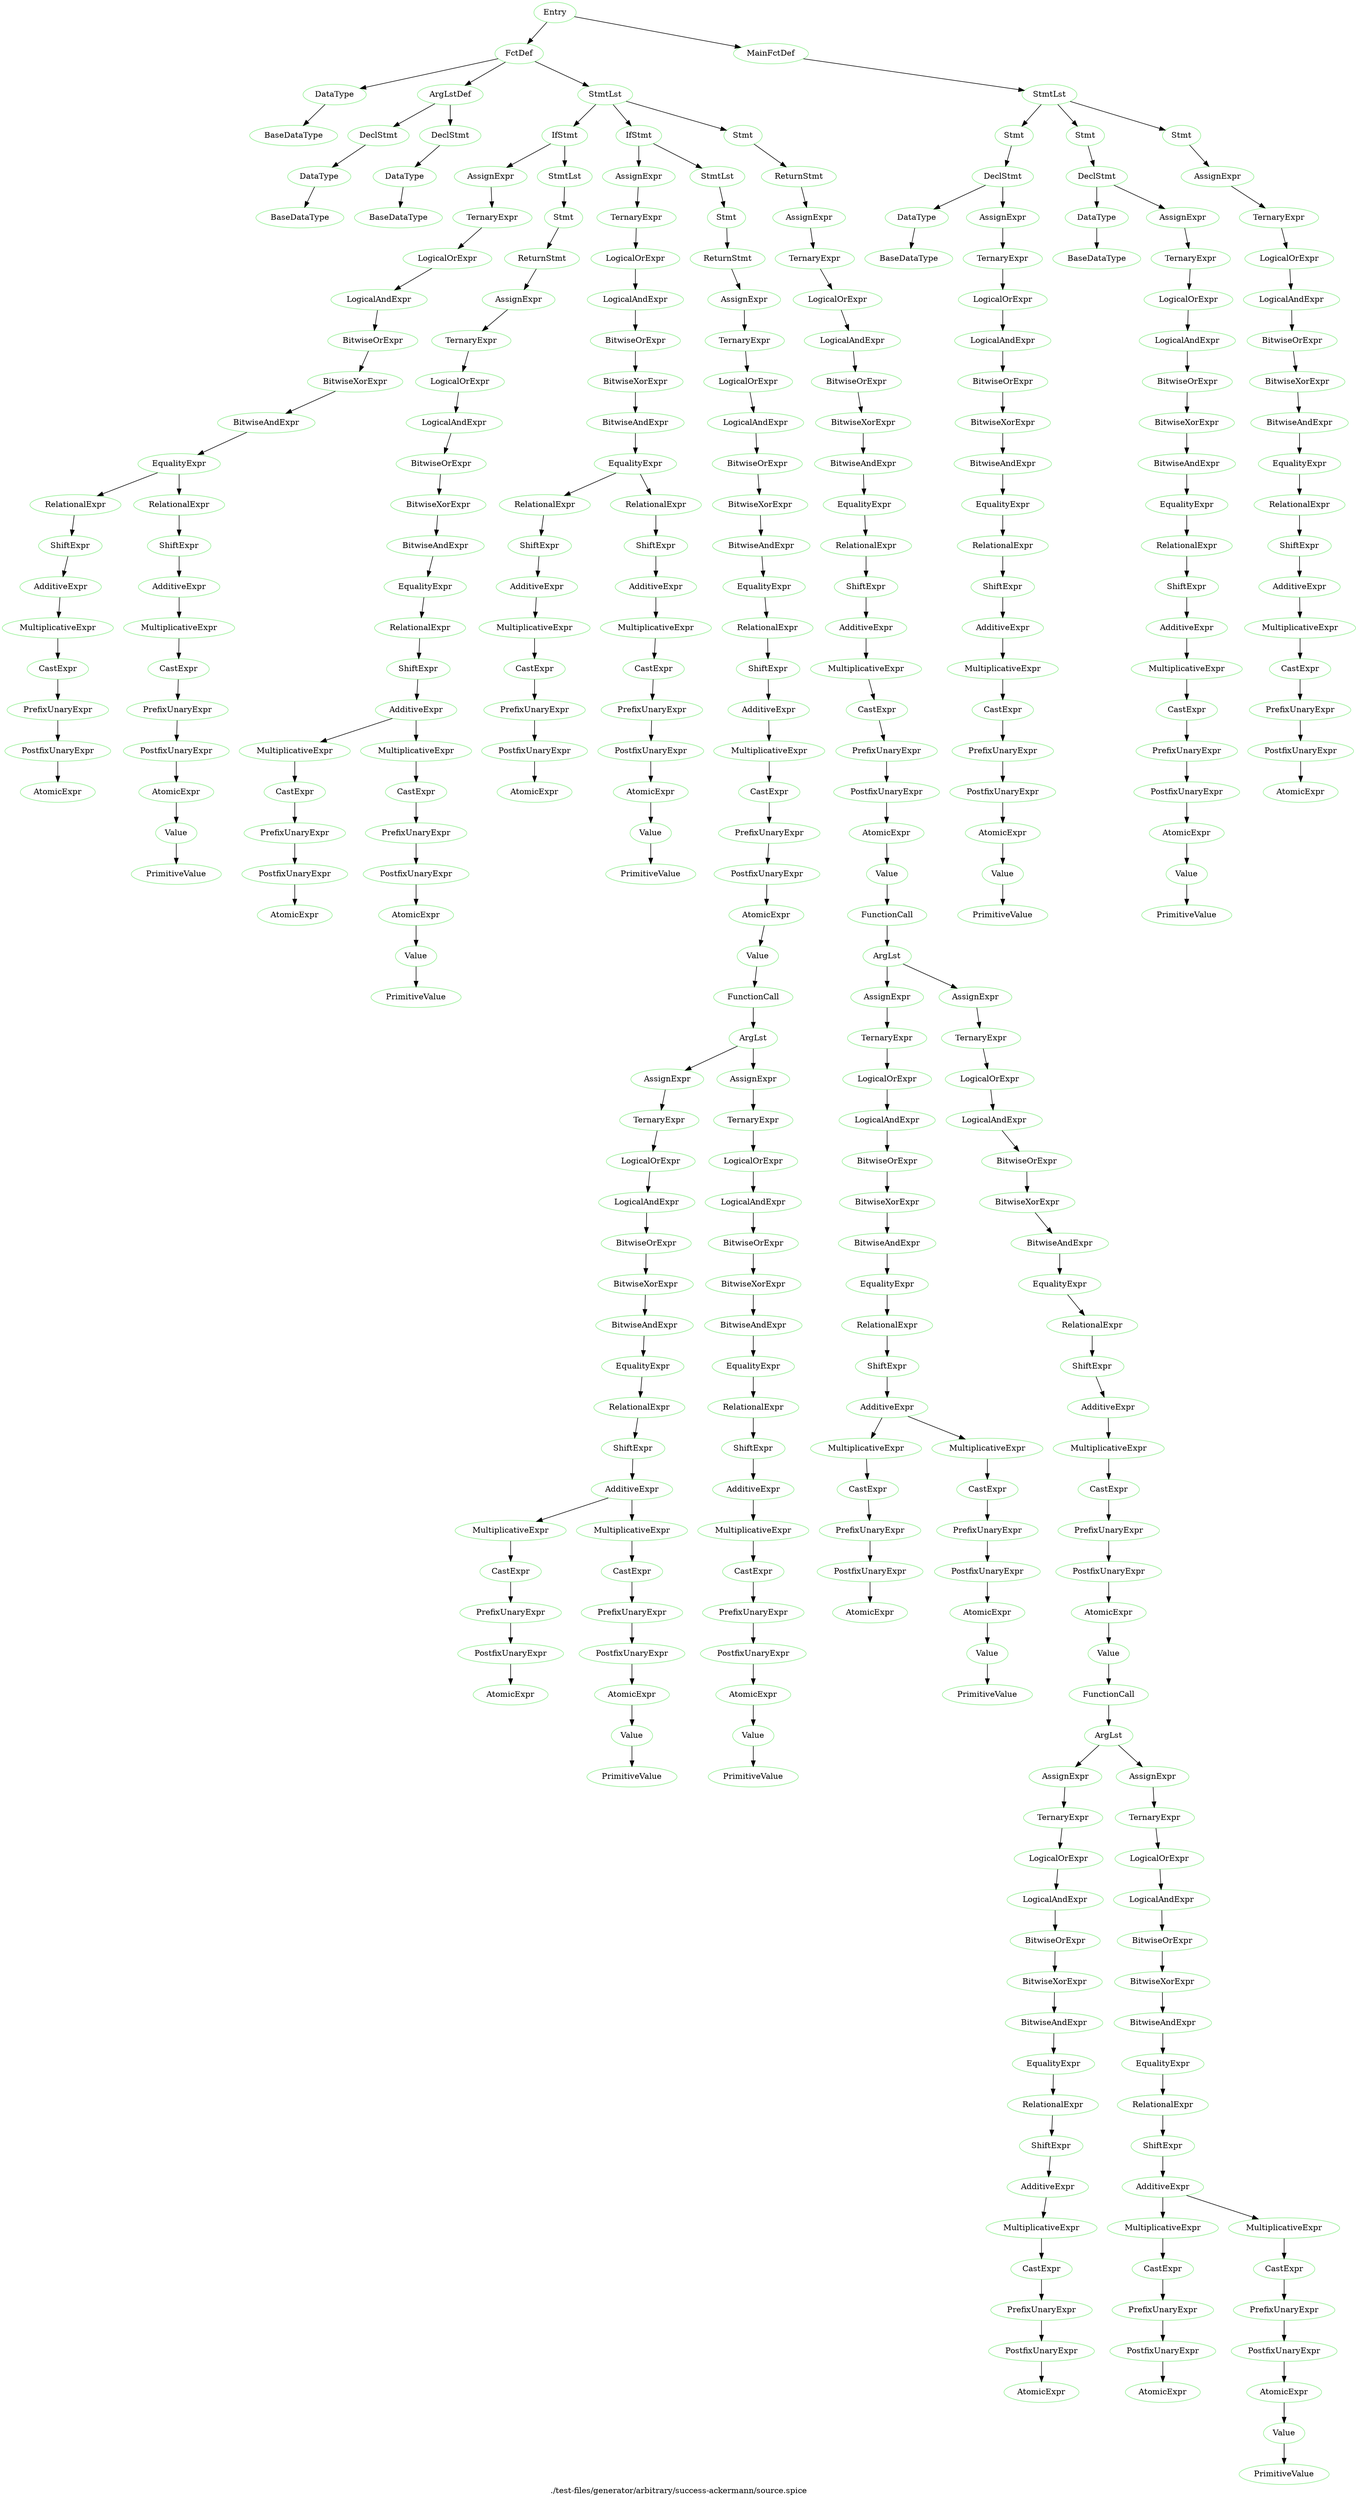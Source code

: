 digraph {
 rankdir="TB";
 label="./test-files/generator/arbitrary/success-ackermann/source.spice";
 L1C1_Entry [color="lightgreen",label="Entry"];
 L1C1_FctDef [color="lightgreen",label="FctDef"];
 L1C1_Entry -> L1C1_FctDef;
 L1C3_DataType [color="lightgreen",label="DataType"];
 L1C1_FctDef -> L1C3_DataType;
 L1C3_BaseDataType [color="lightgreen",label="BaseDataType"];
 L1C3_DataType -> L1C3_BaseDataType;
 L1C12_ArgLstDef [color="lightgreen",label="ArgLstDef"];
 L1C1_FctDef -> L1C12_ArgLstDef;
 L1C12_DeclStmt [color="lightgreen",label="DeclStmt"];
 L1C12_ArgLstDef -> L1C12_DeclStmt;
 L1C12_DataType [color="lightgreen",label="DataType"];
 L1C12_DeclStmt -> L1C12_DataType;
 L1C12_BaseDataType [color="lightgreen",label="BaseDataType"];
 L1C12_DataType -> L1C12_BaseDataType;
 L1C19_DeclStmt [color="lightgreen",label="DeclStmt"];
 L1C12_ArgLstDef -> L1C19_DeclStmt;
 L1C19_DataType [color="lightgreen",label="DataType"];
 L1C19_DeclStmt -> L1C19_DataType;
 L1C19_BaseDataType [color="lightgreen",label="BaseDataType"];
 L1C19_DataType -> L1C19_BaseDataType;
 L2C5_StmtLst [color="lightgreen",label="StmtLst"];
 L1C1_FctDef -> L2C5_StmtLst;
 L2C5_IfStmt [color="lightgreen",label="IfStmt"];
 L2C5_StmtLst -> L2C5_IfStmt;
 L2C8_AssignExpr [color="lightgreen",label="AssignExpr"];
 L2C5_IfStmt -> L2C8_AssignExpr;
 L2C8_TernaryExpr [color="lightgreen",label="TernaryExpr"];
 L2C8_AssignExpr -> L2C8_TernaryExpr;
 L2C8_LogicalOrExpr [color="lightgreen",label="LogicalOrExpr"];
 L2C8_TernaryExpr -> L2C8_LogicalOrExpr;
 L2C8_LogicalAndExpr [color="lightgreen",label="LogicalAndExpr"];
 L2C8_LogicalOrExpr -> L2C8_LogicalAndExpr;
 L2C8_BitwiseOrExpr [color="lightgreen",label="BitwiseOrExpr"];
 L2C8_LogicalAndExpr -> L2C8_BitwiseOrExpr;
 L2C8_BitwiseXorExpr [color="lightgreen",label="BitwiseXorExpr"];
 L2C8_BitwiseOrExpr -> L2C8_BitwiseXorExpr;
 L2C8_BitwiseAndExpr [color="lightgreen",label="BitwiseAndExpr"];
 L2C8_BitwiseXorExpr -> L2C8_BitwiseAndExpr;
 L2C8_EqualityExpr [color="lightgreen",label="EqualityExpr"];
 L2C8_BitwiseAndExpr -> L2C8_EqualityExpr;
 L2C8_RelationalExpr [color="lightgreen",label="RelationalExpr"];
 L2C8_EqualityExpr -> L2C8_RelationalExpr;
 L2C8_ShiftExpr [color="lightgreen",label="ShiftExpr"];
 L2C8_RelationalExpr -> L2C8_ShiftExpr;
 L2C8_AdditiveExpr [color="lightgreen",label="AdditiveExpr"];
 L2C8_ShiftExpr -> L2C8_AdditiveExpr;
 L2C8_MultiplicativeExpr [color="lightgreen",label="MultiplicativeExpr"];
 L2C8_AdditiveExpr -> L2C8_MultiplicativeExpr;
 L2C8_CastExpr [color="lightgreen",label="CastExpr"];
 L2C8_MultiplicativeExpr -> L2C8_CastExpr;
 L2C8_PrefixUnaryExpr [color="lightgreen",label="PrefixUnaryExpr"];
 L2C8_CastExpr -> L2C8_PrefixUnaryExpr;
 L2C8_PostfixUnaryExpr [color="lightgreen",label="PostfixUnaryExpr"];
 L2C8_PrefixUnaryExpr -> L2C8_PostfixUnaryExpr;
 L2C8_AtomicExpr [color="lightgreen",label="AtomicExpr"];
 L2C8_PostfixUnaryExpr -> L2C8_AtomicExpr;
 L2C13_RelationalExpr [color="lightgreen",label="RelationalExpr"];
 L2C8_EqualityExpr -> L2C13_RelationalExpr;
 L2C13_ShiftExpr [color="lightgreen",label="ShiftExpr"];
 L2C13_RelationalExpr -> L2C13_ShiftExpr;
 L2C13_AdditiveExpr [color="lightgreen",label="AdditiveExpr"];
 L2C13_ShiftExpr -> L2C13_AdditiveExpr;
 L2C13_MultiplicativeExpr [color="lightgreen",label="MultiplicativeExpr"];
 L2C13_AdditiveExpr -> L2C13_MultiplicativeExpr;
 L2C13_CastExpr [color="lightgreen",label="CastExpr"];
 L2C13_MultiplicativeExpr -> L2C13_CastExpr;
 L2C13_PrefixUnaryExpr [color="lightgreen",label="PrefixUnaryExpr"];
 L2C13_CastExpr -> L2C13_PrefixUnaryExpr;
 L2C13_PostfixUnaryExpr [color="lightgreen",label="PostfixUnaryExpr"];
 L2C13_PrefixUnaryExpr -> L2C13_PostfixUnaryExpr;
 L2C13_AtomicExpr [color="lightgreen",label="AtomicExpr"];
 L2C13_PostfixUnaryExpr -> L2C13_AtomicExpr;
 L2C13_Value [color="lightgreen",label="Value"];
 L2C13_AtomicExpr -> L2C13_Value;
 L2C13_PrimitiveValue [color="lightgreen",label="PrimitiveValue"];
 L2C13_Value -> L2C13_PrimitiveValue;
 L2C17_StmtLst [color="lightgreen",label="StmtLst"];
 L2C5_IfStmt -> L2C17_StmtLst;
 L2C17_Stmt [color="lightgreen",label="Stmt"];
 L2C17_StmtLst -> L2C17_Stmt;
 L2C17_ReturnStmt [color="lightgreen",label="ReturnStmt"];
 L2C17_Stmt -> L2C17_ReturnStmt;
 L2C24_AssignExpr [color="lightgreen",label="AssignExpr"];
 L2C17_ReturnStmt -> L2C24_AssignExpr;
 L2C24_TernaryExpr [color="lightgreen",label="TernaryExpr"];
 L2C24_AssignExpr -> L2C24_TernaryExpr;
 L2C24_LogicalOrExpr [color="lightgreen",label="LogicalOrExpr"];
 L2C24_TernaryExpr -> L2C24_LogicalOrExpr;
 L2C24_LogicalAndExpr [color="lightgreen",label="LogicalAndExpr"];
 L2C24_LogicalOrExpr -> L2C24_LogicalAndExpr;
 L2C24_BitwiseOrExpr [color="lightgreen",label="BitwiseOrExpr"];
 L2C24_LogicalAndExpr -> L2C24_BitwiseOrExpr;
 L2C24_BitwiseXorExpr [color="lightgreen",label="BitwiseXorExpr"];
 L2C24_BitwiseOrExpr -> L2C24_BitwiseXorExpr;
 L2C24_BitwiseAndExpr [color="lightgreen",label="BitwiseAndExpr"];
 L2C24_BitwiseXorExpr -> L2C24_BitwiseAndExpr;
 L2C24_EqualityExpr [color="lightgreen",label="EqualityExpr"];
 L2C24_BitwiseAndExpr -> L2C24_EqualityExpr;
 L2C24_RelationalExpr [color="lightgreen",label="RelationalExpr"];
 L2C24_EqualityExpr -> L2C24_RelationalExpr;
 L2C24_ShiftExpr [color="lightgreen",label="ShiftExpr"];
 L2C24_RelationalExpr -> L2C24_ShiftExpr;
 L2C24_AdditiveExpr [color="lightgreen",label="AdditiveExpr"];
 L2C24_ShiftExpr -> L2C24_AdditiveExpr;
 L2C24_MultiplicativeExpr [color="lightgreen",label="MultiplicativeExpr"];
 L2C24_AdditiveExpr -> L2C24_MultiplicativeExpr;
 L2C24_CastExpr [color="lightgreen",label="CastExpr"];
 L2C24_MultiplicativeExpr -> L2C24_CastExpr;
 L2C24_PrefixUnaryExpr [color="lightgreen",label="PrefixUnaryExpr"];
 L2C24_CastExpr -> L2C24_PrefixUnaryExpr;
 L2C24_PostfixUnaryExpr [color="lightgreen",label="PostfixUnaryExpr"];
 L2C24_PrefixUnaryExpr -> L2C24_PostfixUnaryExpr;
 L2C24_AtomicExpr [color="lightgreen",label="AtomicExpr"];
 L2C24_PostfixUnaryExpr -> L2C24_AtomicExpr;
 L2C28_MultiplicativeExpr [color="lightgreen",label="MultiplicativeExpr"];
 L2C24_AdditiveExpr -> L2C28_MultiplicativeExpr;
 L2C28_CastExpr [color="lightgreen",label="CastExpr"];
 L2C28_MultiplicativeExpr -> L2C28_CastExpr;
 L2C28_PrefixUnaryExpr [color="lightgreen",label="PrefixUnaryExpr"];
 L2C28_CastExpr -> L2C28_PrefixUnaryExpr;
 L2C28_PostfixUnaryExpr [color="lightgreen",label="PostfixUnaryExpr"];
 L2C28_PrefixUnaryExpr -> L2C28_PostfixUnaryExpr;
 L2C28_AtomicExpr [color="lightgreen",label="AtomicExpr"];
 L2C28_PostfixUnaryExpr -> L2C28_AtomicExpr;
 L2C28_Value [color="lightgreen",label="Value"];
 L2C28_AtomicExpr -> L2C28_Value;
 L2C28_PrimitiveValue [color="lightgreen",label="PrimitiveValue"];
 L2C28_Value -> L2C28_PrimitiveValue;
 L3C5_IfStmt [color="lightgreen",label="IfStmt"];
 L2C5_StmtLst -> L3C5_IfStmt;
 L3C8_AssignExpr [color="lightgreen",label="AssignExpr"];
 L3C5_IfStmt -> L3C8_AssignExpr;
 L3C8_TernaryExpr [color="lightgreen",label="TernaryExpr"];
 L3C8_AssignExpr -> L3C8_TernaryExpr;
 L3C8_LogicalOrExpr [color="lightgreen",label="LogicalOrExpr"];
 L3C8_TernaryExpr -> L3C8_LogicalOrExpr;
 L3C8_LogicalAndExpr [color="lightgreen",label="LogicalAndExpr"];
 L3C8_LogicalOrExpr -> L3C8_LogicalAndExpr;
 L3C8_BitwiseOrExpr [color="lightgreen",label="BitwiseOrExpr"];
 L3C8_LogicalAndExpr -> L3C8_BitwiseOrExpr;
 L3C8_BitwiseXorExpr [color="lightgreen",label="BitwiseXorExpr"];
 L3C8_BitwiseOrExpr -> L3C8_BitwiseXorExpr;
 L3C8_BitwiseAndExpr [color="lightgreen",label="BitwiseAndExpr"];
 L3C8_BitwiseXorExpr -> L3C8_BitwiseAndExpr;
 L3C8_EqualityExpr [color="lightgreen",label="EqualityExpr"];
 L3C8_BitwiseAndExpr -> L3C8_EqualityExpr;
 L3C8_RelationalExpr [color="lightgreen",label="RelationalExpr"];
 L3C8_EqualityExpr -> L3C8_RelationalExpr;
 L3C8_ShiftExpr [color="lightgreen",label="ShiftExpr"];
 L3C8_RelationalExpr -> L3C8_ShiftExpr;
 L3C8_AdditiveExpr [color="lightgreen",label="AdditiveExpr"];
 L3C8_ShiftExpr -> L3C8_AdditiveExpr;
 L3C8_MultiplicativeExpr [color="lightgreen",label="MultiplicativeExpr"];
 L3C8_AdditiveExpr -> L3C8_MultiplicativeExpr;
 L3C8_CastExpr [color="lightgreen",label="CastExpr"];
 L3C8_MultiplicativeExpr -> L3C8_CastExpr;
 L3C8_PrefixUnaryExpr [color="lightgreen",label="PrefixUnaryExpr"];
 L3C8_CastExpr -> L3C8_PrefixUnaryExpr;
 L3C8_PostfixUnaryExpr [color="lightgreen",label="PostfixUnaryExpr"];
 L3C8_PrefixUnaryExpr -> L3C8_PostfixUnaryExpr;
 L3C8_AtomicExpr [color="lightgreen",label="AtomicExpr"];
 L3C8_PostfixUnaryExpr -> L3C8_AtomicExpr;
 L3C13_RelationalExpr [color="lightgreen",label="RelationalExpr"];
 L3C8_EqualityExpr -> L3C13_RelationalExpr;
 L3C13_ShiftExpr [color="lightgreen",label="ShiftExpr"];
 L3C13_RelationalExpr -> L3C13_ShiftExpr;
 L3C13_AdditiveExpr [color="lightgreen",label="AdditiveExpr"];
 L3C13_ShiftExpr -> L3C13_AdditiveExpr;
 L3C13_MultiplicativeExpr [color="lightgreen",label="MultiplicativeExpr"];
 L3C13_AdditiveExpr -> L3C13_MultiplicativeExpr;
 L3C13_CastExpr [color="lightgreen",label="CastExpr"];
 L3C13_MultiplicativeExpr -> L3C13_CastExpr;
 L3C13_PrefixUnaryExpr [color="lightgreen",label="PrefixUnaryExpr"];
 L3C13_CastExpr -> L3C13_PrefixUnaryExpr;
 L3C13_PostfixUnaryExpr [color="lightgreen",label="PostfixUnaryExpr"];
 L3C13_PrefixUnaryExpr -> L3C13_PostfixUnaryExpr;
 L3C13_AtomicExpr [color="lightgreen",label="AtomicExpr"];
 L3C13_PostfixUnaryExpr -> L3C13_AtomicExpr;
 L3C13_Value [color="lightgreen",label="Value"];
 L3C13_AtomicExpr -> L3C13_Value;
 L3C13_PrimitiveValue [color="lightgreen",label="PrimitiveValue"];
 L3C13_Value -> L3C13_PrimitiveValue;
 L3C17_StmtLst [color="lightgreen",label="StmtLst"];
 L3C5_IfStmt -> L3C17_StmtLst;
 L3C17_Stmt [color="lightgreen",label="Stmt"];
 L3C17_StmtLst -> L3C17_Stmt;
 L3C17_ReturnStmt [color="lightgreen",label="ReturnStmt"];
 L3C17_Stmt -> L3C17_ReturnStmt;
 L3C24_AssignExpr [color="lightgreen",label="AssignExpr"];
 L3C17_ReturnStmt -> L3C24_AssignExpr;
 L3C24_TernaryExpr [color="lightgreen",label="TernaryExpr"];
 L3C24_AssignExpr -> L3C24_TernaryExpr;
 L3C24_LogicalOrExpr [color="lightgreen",label="LogicalOrExpr"];
 L3C24_TernaryExpr -> L3C24_LogicalOrExpr;
 L3C24_LogicalAndExpr [color="lightgreen",label="LogicalAndExpr"];
 L3C24_LogicalOrExpr -> L3C24_LogicalAndExpr;
 L3C24_BitwiseOrExpr [color="lightgreen",label="BitwiseOrExpr"];
 L3C24_LogicalAndExpr -> L3C24_BitwiseOrExpr;
 L3C24_BitwiseXorExpr [color="lightgreen",label="BitwiseXorExpr"];
 L3C24_BitwiseOrExpr -> L3C24_BitwiseXorExpr;
 L3C24_BitwiseAndExpr [color="lightgreen",label="BitwiseAndExpr"];
 L3C24_BitwiseXorExpr -> L3C24_BitwiseAndExpr;
 L3C24_EqualityExpr [color="lightgreen",label="EqualityExpr"];
 L3C24_BitwiseAndExpr -> L3C24_EqualityExpr;
 L3C24_RelationalExpr [color="lightgreen",label="RelationalExpr"];
 L3C24_EqualityExpr -> L3C24_RelationalExpr;
 L3C24_ShiftExpr [color="lightgreen",label="ShiftExpr"];
 L3C24_RelationalExpr -> L3C24_ShiftExpr;
 L3C24_AdditiveExpr [color="lightgreen",label="AdditiveExpr"];
 L3C24_ShiftExpr -> L3C24_AdditiveExpr;
 L3C24_MultiplicativeExpr [color="lightgreen",label="MultiplicativeExpr"];
 L3C24_AdditiveExpr -> L3C24_MultiplicativeExpr;
 L3C24_CastExpr [color="lightgreen",label="CastExpr"];
 L3C24_MultiplicativeExpr -> L3C24_CastExpr;
 L3C24_PrefixUnaryExpr [color="lightgreen",label="PrefixUnaryExpr"];
 L3C24_CastExpr -> L3C24_PrefixUnaryExpr;
 L3C24_PostfixUnaryExpr [color="lightgreen",label="PostfixUnaryExpr"];
 L3C24_PrefixUnaryExpr -> L3C24_PostfixUnaryExpr;
 L3C24_AtomicExpr [color="lightgreen",label="AtomicExpr"];
 L3C24_PostfixUnaryExpr -> L3C24_AtomicExpr;
 L3C24_Value [color="lightgreen",label="Value"];
 L3C24_AtomicExpr -> L3C24_Value;
 L3C24_FunctionCall [color="lightgreen",label="FunctionCall"];
 L3C24_Value -> L3C24_FunctionCall;
 L3C28_ArgLst [color="lightgreen",label="ArgLst"];
 L3C24_FunctionCall -> L3C28_ArgLst;
 L3C28_AssignExpr [color="lightgreen",label="AssignExpr"];
 L3C28_ArgLst -> L3C28_AssignExpr;
 L3C28_TernaryExpr [color="lightgreen",label="TernaryExpr"];
 L3C28_AssignExpr -> L3C28_TernaryExpr;
 L3C28_LogicalOrExpr [color="lightgreen",label="LogicalOrExpr"];
 L3C28_TernaryExpr -> L3C28_LogicalOrExpr;
 L3C28_LogicalAndExpr [color="lightgreen",label="LogicalAndExpr"];
 L3C28_LogicalOrExpr -> L3C28_LogicalAndExpr;
 L3C28_BitwiseOrExpr [color="lightgreen",label="BitwiseOrExpr"];
 L3C28_LogicalAndExpr -> L3C28_BitwiseOrExpr;
 L3C28_BitwiseXorExpr [color="lightgreen",label="BitwiseXorExpr"];
 L3C28_BitwiseOrExpr -> L3C28_BitwiseXorExpr;
 L3C28_BitwiseAndExpr [color="lightgreen",label="BitwiseAndExpr"];
 L3C28_BitwiseXorExpr -> L3C28_BitwiseAndExpr;
 L3C28_EqualityExpr [color="lightgreen",label="EqualityExpr"];
 L3C28_BitwiseAndExpr -> L3C28_EqualityExpr;
 L3C28_RelationalExpr [color="lightgreen",label="RelationalExpr"];
 L3C28_EqualityExpr -> L3C28_RelationalExpr;
 L3C28_ShiftExpr [color="lightgreen",label="ShiftExpr"];
 L3C28_RelationalExpr -> L3C28_ShiftExpr;
 L3C28_AdditiveExpr [color="lightgreen",label="AdditiveExpr"];
 L3C28_ShiftExpr -> L3C28_AdditiveExpr;
 L3C28_MultiplicativeExpr [color="lightgreen",label="MultiplicativeExpr"];
 L3C28_AdditiveExpr -> L3C28_MultiplicativeExpr;
 L3C28_CastExpr [color="lightgreen",label="CastExpr"];
 L3C28_MultiplicativeExpr -> L3C28_CastExpr;
 L3C28_PrefixUnaryExpr [color="lightgreen",label="PrefixUnaryExpr"];
 L3C28_CastExpr -> L3C28_PrefixUnaryExpr;
 L3C28_PostfixUnaryExpr [color="lightgreen",label="PostfixUnaryExpr"];
 L3C28_PrefixUnaryExpr -> L3C28_PostfixUnaryExpr;
 L3C28_AtomicExpr [color="lightgreen",label="AtomicExpr"];
 L3C28_PostfixUnaryExpr -> L3C28_AtomicExpr;
 L3C32_MultiplicativeExpr [color="lightgreen",label="MultiplicativeExpr"];
 L3C28_AdditiveExpr -> L3C32_MultiplicativeExpr;
 L3C32_CastExpr [color="lightgreen",label="CastExpr"];
 L3C32_MultiplicativeExpr -> L3C32_CastExpr;
 L3C32_PrefixUnaryExpr [color="lightgreen",label="PrefixUnaryExpr"];
 L3C32_CastExpr -> L3C32_PrefixUnaryExpr;
 L3C32_PostfixUnaryExpr [color="lightgreen",label="PostfixUnaryExpr"];
 L3C32_PrefixUnaryExpr -> L3C32_PostfixUnaryExpr;
 L3C32_AtomicExpr [color="lightgreen",label="AtomicExpr"];
 L3C32_PostfixUnaryExpr -> L3C32_AtomicExpr;
 L3C32_Value [color="lightgreen",label="Value"];
 L3C32_AtomicExpr -> L3C32_Value;
 L3C32_PrimitiveValue [color="lightgreen",label="PrimitiveValue"];
 L3C32_Value -> L3C32_PrimitiveValue;
 L3C35_AssignExpr [color="lightgreen",label="AssignExpr"];
 L3C28_ArgLst -> L3C35_AssignExpr;
 L3C35_TernaryExpr [color="lightgreen",label="TernaryExpr"];
 L3C35_AssignExpr -> L3C35_TernaryExpr;
 L3C35_LogicalOrExpr [color="lightgreen",label="LogicalOrExpr"];
 L3C35_TernaryExpr -> L3C35_LogicalOrExpr;
 L3C35_LogicalAndExpr [color="lightgreen",label="LogicalAndExpr"];
 L3C35_LogicalOrExpr -> L3C35_LogicalAndExpr;
 L3C35_BitwiseOrExpr [color="lightgreen",label="BitwiseOrExpr"];
 L3C35_LogicalAndExpr -> L3C35_BitwiseOrExpr;
 L3C35_BitwiseXorExpr [color="lightgreen",label="BitwiseXorExpr"];
 L3C35_BitwiseOrExpr -> L3C35_BitwiseXorExpr;
 L3C35_BitwiseAndExpr [color="lightgreen",label="BitwiseAndExpr"];
 L3C35_BitwiseXorExpr -> L3C35_BitwiseAndExpr;
 L3C35_EqualityExpr [color="lightgreen",label="EqualityExpr"];
 L3C35_BitwiseAndExpr -> L3C35_EqualityExpr;
 L3C35_RelationalExpr [color="lightgreen",label="RelationalExpr"];
 L3C35_EqualityExpr -> L3C35_RelationalExpr;
 L3C35_ShiftExpr [color="lightgreen",label="ShiftExpr"];
 L3C35_RelationalExpr -> L3C35_ShiftExpr;
 L3C35_AdditiveExpr [color="lightgreen",label="AdditiveExpr"];
 L3C35_ShiftExpr -> L3C35_AdditiveExpr;
 L3C35_MultiplicativeExpr [color="lightgreen",label="MultiplicativeExpr"];
 L3C35_AdditiveExpr -> L3C35_MultiplicativeExpr;
 L3C35_CastExpr [color="lightgreen",label="CastExpr"];
 L3C35_MultiplicativeExpr -> L3C35_CastExpr;
 L3C35_PrefixUnaryExpr [color="lightgreen",label="PrefixUnaryExpr"];
 L3C35_CastExpr -> L3C35_PrefixUnaryExpr;
 L3C35_PostfixUnaryExpr [color="lightgreen",label="PostfixUnaryExpr"];
 L3C35_PrefixUnaryExpr -> L3C35_PostfixUnaryExpr;
 L3C35_AtomicExpr [color="lightgreen",label="AtomicExpr"];
 L3C35_PostfixUnaryExpr -> L3C35_AtomicExpr;
 L3C35_Value [color="lightgreen",label="Value"];
 L3C35_AtomicExpr -> L3C35_Value;
 L3C35_PrimitiveValue [color="lightgreen",label="PrimitiveValue"];
 L3C35_Value -> L3C35_PrimitiveValue;
 L4C5_Stmt [color="lightgreen",label="Stmt"];
 L2C5_StmtLst -> L4C5_Stmt;
 L4C5_ReturnStmt [color="lightgreen",label="ReturnStmt"];
 L4C5_Stmt -> L4C5_ReturnStmt;
 L4C12_AssignExpr [color="lightgreen",label="AssignExpr"];
 L4C5_ReturnStmt -> L4C12_AssignExpr;
 L4C12_TernaryExpr [color="lightgreen",label="TernaryExpr"];
 L4C12_AssignExpr -> L4C12_TernaryExpr;
 L4C12_LogicalOrExpr [color="lightgreen",label="LogicalOrExpr"];
 L4C12_TernaryExpr -> L4C12_LogicalOrExpr;
 L4C12_LogicalAndExpr [color="lightgreen",label="LogicalAndExpr"];
 L4C12_LogicalOrExpr -> L4C12_LogicalAndExpr;
 L4C12_BitwiseOrExpr [color="lightgreen",label="BitwiseOrExpr"];
 L4C12_LogicalAndExpr -> L4C12_BitwiseOrExpr;
 L4C12_BitwiseXorExpr [color="lightgreen",label="BitwiseXorExpr"];
 L4C12_BitwiseOrExpr -> L4C12_BitwiseXorExpr;
 L4C12_BitwiseAndExpr [color="lightgreen",label="BitwiseAndExpr"];
 L4C12_BitwiseXorExpr -> L4C12_BitwiseAndExpr;
 L4C12_EqualityExpr [color="lightgreen",label="EqualityExpr"];
 L4C12_BitwiseAndExpr -> L4C12_EqualityExpr;
 L4C12_RelationalExpr [color="lightgreen",label="RelationalExpr"];
 L4C12_EqualityExpr -> L4C12_RelationalExpr;
 L4C12_ShiftExpr [color="lightgreen",label="ShiftExpr"];
 L4C12_RelationalExpr -> L4C12_ShiftExpr;
 L4C12_AdditiveExpr [color="lightgreen",label="AdditiveExpr"];
 L4C12_ShiftExpr -> L4C12_AdditiveExpr;
 L4C12_MultiplicativeExpr [color="lightgreen",label="MultiplicativeExpr"];
 L4C12_AdditiveExpr -> L4C12_MultiplicativeExpr;
 L4C12_CastExpr [color="lightgreen",label="CastExpr"];
 L4C12_MultiplicativeExpr -> L4C12_CastExpr;
 L4C12_PrefixUnaryExpr [color="lightgreen",label="PrefixUnaryExpr"];
 L4C12_CastExpr -> L4C12_PrefixUnaryExpr;
 L4C12_PostfixUnaryExpr [color="lightgreen",label="PostfixUnaryExpr"];
 L4C12_PrefixUnaryExpr -> L4C12_PostfixUnaryExpr;
 L4C12_AtomicExpr [color="lightgreen",label="AtomicExpr"];
 L4C12_PostfixUnaryExpr -> L4C12_AtomicExpr;
 L4C12_Value [color="lightgreen",label="Value"];
 L4C12_AtomicExpr -> L4C12_Value;
 L4C12_FunctionCall [color="lightgreen",label="FunctionCall"];
 L4C12_Value -> L4C12_FunctionCall;
 L4C16_ArgLst [color="lightgreen",label="ArgLst"];
 L4C12_FunctionCall -> L4C16_ArgLst;
 L4C16_AssignExpr [color="lightgreen",label="AssignExpr"];
 L4C16_ArgLst -> L4C16_AssignExpr;
 L4C16_TernaryExpr [color="lightgreen",label="TernaryExpr"];
 L4C16_AssignExpr -> L4C16_TernaryExpr;
 L4C16_LogicalOrExpr [color="lightgreen",label="LogicalOrExpr"];
 L4C16_TernaryExpr -> L4C16_LogicalOrExpr;
 L4C16_LogicalAndExpr [color="lightgreen",label="LogicalAndExpr"];
 L4C16_LogicalOrExpr -> L4C16_LogicalAndExpr;
 L4C16_BitwiseOrExpr [color="lightgreen",label="BitwiseOrExpr"];
 L4C16_LogicalAndExpr -> L4C16_BitwiseOrExpr;
 L4C16_BitwiseXorExpr [color="lightgreen",label="BitwiseXorExpr"];
 L4C16_BitwiseOrExpr -> L4C16_BitwiseXorExpr;
 L4C16_BitwiseAndExpr [color="lightgreen",label="BitwiseAndExpr"];
 L4C16_BitwiseXorExpr -> L4C16_BitwiseAndExpr;
 L4C16_EqualityExpr [color="lightgreen",label="EqualityExpr"];
 L4C16_BitwiseAndExpr -> L4C16_EqualityExpr;
 L4C16_RelationalExpr [color="lightgreen",label="RelationalExpr"];
 L4C16_EqualityExpr -> L4C16_RelationalExpr;
 L4C16_ShiftExpr [color="lightgreen",label="ShiftExpr"];
 L4C16_RelationalExpr -> L4C16_ShiftExpr;
 L4C16_AdditiveExpr [color="lightgreen",label="AdditiveExpr"];
 L4C16_ShiftExpr -> L4C16_AdditiveExpr;
 L4C16_MultiplicativeExpr [color="lightgreen",label="MultiplicativeExpr"];
 L4C16_AdditiveExpr -> L4C16_MultiplicativeExpr;
 L4C16_CastExpr [color="lightgreen",label="CastExpr"];
 L4C16_MultiplicativeExpr -> L4C16_CastExpr;
 L4C16_PrefixUnaryExpr [color="lightgreen",label="PrefixUnaryExpr"];
 L4C16_CastExpr -> L4C16_PrefixUnaryExpr;
 L4C16_PostfixUnaryExpr [color="lightgreen",label="PostfixUnaryExpr"];
 L4C16_PrefixUnaryExpr -> L4C16_PostfixUnaryExpr;
 L4C16_AtomicExpr [color="lightgreen",label="AtomicExpr"];
 L4C16_PostfixUnaryExpr -> L4C16_AtomicExpr;
 L4C20_MultiplicativeExpr [color="lightgreen",label="MultiplicativeExpr"];
 L4C16_AdditiveExpr -> L4C20_MultiplicativeExpr;
 L4C20_CastExpr [color="lightgreen",label="CastExpr"];
 L4C20_MultiplicativeExpr -> L4C20_CastExpr;
 L4C20_PrefixUnaryExpr [color="lightgreen",label="PrefixUnaryExpr"];
 L4C20_CastExpr -> L4C20_PrefixUnaryExpr;
 L4C20_PostfixUnaryExpr [color="lightgreen",label="PostfixUnaryExpr"];
 L4C20_PrefixUnaryExpr -> L4C20_PostfixUnaryExpr;
 L4C20_AtomicExpr [color="lightgreen",label="AtomicExpr"];
 L4C20_PostfixUnaryExpr -> L4C20_AtomicExpr;
 L4C20_Value [color="lightgreen",label="Value"];
 L4C20_AtomicExpr -> L4C20_Value;
 L4C20_PrimitiveValue [color="lightgreen",label="PrimitiveValue"];
 L4C20_Value -> L4C20_PrimitiveValue;
 L4C23_AssignExpr [color="lightgreen",label="AssignExpr"];
 L4C16_ArgLst -> L4C23_AssignExpr;
 L4C23_TernaryExpr [color="lightgreen",label="TernaryExpr"];
 L4C23_AssignExpr -> L4C23_TernaryExpr;
 L4C23_LogicalOrExpr [color="lightgreen",label="LogicalOrExpr"];
 L4C23_TernaryExpr -> L4C23_LogicalOrExpr;
 L4C23_LogicalAndExpr [color="lightgreen",label="LogicalAndExpr"];
 L4C23_LogicalOrExpr -> L4C23_LogicalAndExpr;
 L4C23_BitwiseOrExpr [color="lightgreen",label="BitwiseOrExpr"];
 L4C23_LogicalAndExpr -> L4C23_BitwiseOrExpr;
 L4C23_BitwiseXorExpr [color="lightgreen",label="BitwiseXorExpr"];
 L4C23_BitwiseOrExpr -> L4C23_BitwiseXorExpr;
 L4C23_BitwiseAndExpr [color="lightgreen",label="BitwiseAndExpr"];
 L4C23_BitwiseXorExpr -> L4C23_BitwiseAndExpr;
 L4C23_EqualityExpr [color="lightgreen",label="EqualityExpr"];
 L4C23_BitwiseAndExpr -> L4C23_EqualityExpr;
 L4C23_RelationalExpr [color="lightgreen",label="RelationalExpr"];
 L4C23_EqualityExpr -> L4C23_RelationalExpr;
 L4C23_ShiftExpr [color="lightgreen",label="ShiftExpr"];
 L4C23_RelationalExpr -> L4C23_ShiftExpr;
 L4C23_AdditiveExpr [color="lightgreen",label="AdditiveExpr"];
 L4C23_ShiftExpr -> L4C23_AdditiveExpr;
 L4C23_MultiplicativeExpr [color="lightgreen",label="MultiplicativeExpr"];
 L4C23_AdditiveExpr -> L4C23_MultiplicativeExpr;
 L4C23_CastExpr [color="lightgreen",label="CastExpr"];
 L4C23_MultiplicativeExpr -> L4C23_CastExpr;
 L4C23_PrefixUnaryExpr [color="lightgreen",label="PrefixUnaryExpr"];
 L4C23_CastExpr -> L4C23_PrefixUnaryExpr;
 L4C23_PostfixUnaryExpr [color="lightgreen",label="PostfixUnaryExpr"];
 L4C23_PrefixUnaryExpr -> L4C23_PostfixUnaryExpr;
 L4C23_AtomicExpr [color="lightgreen",label="AtomicExpr"];
 L4C23_PostfixUnaryExpr -> L4C23_AtomicExpr;
 L4C23_Value [color="lightgreen",label="Value"];
 L4C23_AtomicExpr -> L4C23_Value;
 L4C23_FunctionCall [color="lightgreen",label="FunctionCall"];
 L4C23_Value -> L4C23_FunctionCall;
 L4C27_ArgLst [color="lightgreen",label="ArgLst"];
 L4C23_FunctionCall -> L4C27_ArgLst;
 L4C27_AssignExpr [color="lightgreen",label="AssignExpr"];
 L4C27_ArgLst -> L4C27_AssignExpr;
 L4C27_TernaryExpr [color="lightgreen",label="TernaryExpr"];
 L4C27_AssignExpr -> L4C27_TernaryExpr;
 L4C27_LogicalOrExpr [color="lightgreen",label="LogicalOrExpr"];
 L4C27_TernaryExpr -> L4C27_LogicalOrExpr;
 L4C27_LogicalAndExpr [color="lightgreen",label="LogicalAndExpr"];
 L4C27_LogicalOrExpr -> L4C27_LogicalAndExpr;
 L4C27_BitwiseOrExpr [color="lightgreen",label="BitwiseOrExpr"];
 L4C27_LogicalAndExpr -> L4C27_BitwiseOrExpr;
 L4C27_BitwiseXorExpr [color="lightgreen",label="BitwiseXorExpr"];
 L4C27_BitwiseOrExpr -> L4C27_BitwiseXorExpr;
 L4C27_BitwiseAndExpr [color="lightgreen",label="BitwiseAndExpr"];
 L4C27_BitwiseXorExpr -> L4C27_BitwiseAndExpr;
 L4C27_EqualityExpr [color="lightgreen",label="EqualityExpr"];
 L4C27_BitwiseAndExpr -> L4C27_EqualityExpr;
 L4C27_RelationalExpr [color="lightgreen",label="RelationalExpr"];
 L4C27_EqualityExpr -> L4C27_RelationalExpr;
 L4C27_ShiftExpr [color="lightgreen",label="ShiftExpr"];
 L4C27_RelationalExpr -> L4C27_ShiftExpr;
 L4C27_AdditiveExpr [color="lightgreen",label="AdditiveExpr"];
 L4C27_ShiftExpr -> L4C27_AdditiveExpr;
 L4C27_MultiplicativeExpr [color="lightgreen",label="MultiplicativeExpr"];
 L4C27_AdditiveExpr -> L4C27_MultiplicativeExpr;
 L4C27_CastExpr [color="lightgreen",label="CastExpr"];
 L4C27_MultiplicativeExpr -> L4C27_CastExpr;
 L4C27_PrefixUnaryExpr [color="lightgreen",label="PrefixUnaryExpr"];
 L4C27_CastExpr -> L4C27_PrefixUnaryExpr;
 L4C27_PostfixUnaryExpr [color="lightgreen",label="PostfixUnaryExpr"];
 L4C27_PrefixUnaryExpr -> L4C27_PostfixUnaryExpr;
 L4C27_AtomicExpr [color="lightgreen",label="AtomicExpr"];
 L4C27_PostfixUnaryExpr -> L4C27_AtomicExpr;
 L4C30_AssignExpr [color="lightgreen",label="AssignExpr"];
 L4C27_ArgLst -> L4C30_AssignExpr;
 L4C30_TernaryExpr [color="lightgreen",label="TernaryExpr"];
 L4C30_AssignExpr -> L4C30_TernaryExpr;
 L4C30_LogicalOrExpr [color="lightgreen",label="LogicalOrExpr"];
 L4C30_TernaryExpr -> L4C30_LogicalOrExpr;
 L4C30_LogicalAndExpr [color="lightgreen",label="LogicalAndExpr"];
 L4C30_LogicalOrExpr -> L4C30_LogicalAndExpr;
 L4C30_BitwiseOrExpr [color="lightgreen",label="BitwiseOrExpr"];
 L4C30_LogicalAndExpr -> L4C30_BitwiseOrExpr;
 L4C30_BitwiseXorExpr [color="lightgreen",label="BitwiseXorExpr"];
 L4C30_BitwiseOrExpr -> L4C30_BitwiseXorExpr;
 L4C30_BitwiseAndExpr [color="lightgreen",label="BitwiseAndExpr"];
 L4C30_BitwiseXorExpr -> L4C30_BitwiseAndExpr;
 L4C30_EqualityExpr [color="lightgreen",label="EqualityExpr"];
 L4C30_BitwiseAndExpr -> L4C30_EqualityExpr;
 L4C30_RelationalExpr [color="lightgreen",label="RelationalExpr"];
 L4C30_EqualityExpr -> L4C30_RelationalExpr;
 L4C30_ShiftExpr [color="lightgreen",label="ShiftExpr"];
 L4C30_RelationalExpr -> L4C30_ShiftExpr;
 L4C30_AdditiveExpr [color="lightgreen",label="AdditiveExpr"];
 L4C30_ShiftExpr -> L4C30_AdditiveExpr;
 L4C30_MultiplicativeExpr [color="lightgreen",label="MultiplicativeExpr"];
 L4C30_AdditiveExpr -> L4C30_MultiplicativeExpr;
 L4C30_CastExpr [color="lightgreen",label="CastExpr"];
 L4C30_MultiplicativeExpr -> L4C30_CastExpr;
 L4C30_PrefixUnaryExpr [color="lightgreen",label="PrefixUnaryExpr"];
 L4C30_CastExpr -> L4C30_PrefixUnaryExpr;
 L4C30_PostfixUnaryExpr [color="lightgreen",label="PostfixUnaryExpr"];
 L4C30_PrefixUnaryExpr -> L4C30_PostfixUnaryExpr;
 L4C30_AtomicExpr [color="lightgreen",label="AtomicExpr"];
 L4C30_PostfixUnaryExpr -> L4C30_AtomicExpr;
 L4C34_MultiplicativeExpr [color="lightgreen",label="MultiplicativeExpr"];
 L4C30_AdditiveExpr -> L4C34_MultiplicativeExpr;
 L4C34_CastExpr [color="lightgreen",label="CastExpr"];
 L4C34_MultiplicativeExpr -> L4C34_CastExpr;
 L4C34_PrefixUnaryExpr [color="lightgreen",label="PrefixUnaryExpr"];
 L4C34_CastExpr -> L4C34_PrefixUnaryExpr;
 L4C34_PostfixUnaryExpr [color="lightgreen",label="PostfixUnaryExpr"];
 L4C34_PrefixUnaryExpr -> L4C34_PostfixUnaryExpr;
 L4C34_AtomicExpr [color="lightgreen",label="AtomicExpr"];
 L4C34_PostfixUnaryExpr -> L4C34_AtomicExpr;
 L4C34_Value [color="lightgreen",label="Value"];
 L4C34_AtomicExpr -> L4C34_Value;
 L4C34_PrimitiveValue [color="lightgreen",label="PrimitiveValue"];
 L4C34_Value -> L4C34_PrimitiveValue;
 L7C1_MainFctDef [color="lightgreen",label="MainFctDef"];
 L1C1_Entry -> L7C1_MainFctDef;
 L8C5_StmtLst [color="lightgreen",label="StmtLst"];
 L7C1_MainFctDef -> L8C5_StmtLst;
 L8C5_Stmt [color="lightgreen",label="Stmt"];
 L8C5_StmtLst -> L8C5_Stmt;
 L8C5_DeclStmt [color="lightgreen",label="DeclStmt"];
 L8C5_Stmt -> L8C5_DeclStmt;
 L8C5_DataType [color="lightgreen",label="DataType"];
 L8C5_DeclStmt -> L8C5_DataType;
 L8C5_BaseDataType [color="lightgreen",label="BaseDataType"];
 L8C5_DataType -> L8C5_BaseDataType;
 L8C17_AssignExpr [color="lightgreen",label="AssignExpr"];
 L8C5_DeclStmt -> L8C17_AssignExpr;
 L8C17_TernaryExpr [color="lightgreen",label="TernaryExpr"];
 L8C17_AssignExpr -> L8C17_TernaryExpr;
 L8C17_LogicalOrExpr [color="lightgreen",label="LogicalOrExpr"];
 L8C17_TernaryExpr -> L8C17_LogicalOrExpr;
 L8C17_LogicalAndExpr [color="lightgreen",label="LogicalAndExpr"];
 L8C17_LogicalOrExpr -> L8C17_LogicalAndExpr;
 L8C17_BitwiseOrExpr [color="lightgreen",label="BitwiseOrExpr"];
 L8C17_LogicalAndExpr -> L8C17_BitwiseOrExpr;
 L8C17_BitwiseXorExpr [color="lightgreen",label="BitwiseXorExpr"];
 L8C17_BitwiseOrExpr -> L8C17_BitwiseXorExpr;
 L8C17_BitwiseAndExpr [color="lightgreen",label="BitwiseAndExpr"];
 L8C17_BitwiseXorExpr -> L8C17_BitwiseAndExpr;
 L8C17_EqualityExpr [color="lightgreen",label="EqualityExpr"];
 L8C17_BitwiseAndExpr -> L8C17_EqualityExpr;
 L8C17_RelationalExpr [color="lightgreen",label="RelationalExpr"];
 L8C17_EqualityExpr -> L8C17_RelationalExpr;
 L8C17_ShiftExpr [color="lightgreen",label="ShiftExpr"];
 L8C17_RelationalExpr -> L8C17_ShiftExpr;
 L8C17_AdditiveExpr [color="lightgreen",label="AdditiveExpr"];
 L8C17_ShiftExpr -> L8C17_AdditiveExpr;
 L8C17_MultiplicativeExpr [color="lightgreen",label="MultiplicativeExpr"];
 L8C17_AdditiveExpr -> L8C17_MultiplicativeExpr;
 L8C17_CastExpr [color="lightgreen",label="CastExpr"];
 L8C17_MultiplicativeExpr -> L8C17_CastExpr;
 L8C17_PrefixUnaryExpr [color="lightgreen",label="PrefixUnaryExpr"];
 L8C17_CastExpr -> L8C17_PrefixUnaryExpr;
 L8C17_PostfixUnaryExpr [color="lightgreen",label="PostfixUnaryExpr"];
 L8C17_PrefixUnaryExpr -> L8C17_PostfixUnaryExpr;
 L8C17_AtomicExpr [color="lightgreen",label="AtomicExpr"];
 L8C17_PostfixUnaryExpr -> L8C17_AtomicExpr;
 L8C17_Value [color="lightgreen",label="Value"];
 L8C17_AtomicExpr -> L8C17_Value;
 L8C17_PrimitiveValue [color="lightgreen",label="PrimitiveValue"];
 L8C17_Value -> L8C17_PrimitiveValue;
 L9C5_Stmt [color="lightgreen",label="Stmt"];
 L8C5_StmtLst -> L9C5_Stmt;
 L9C5_DeclStmt [color="lightgreen",label="DeclStmt"];
 L9C5_Stmt -> L9C5_DeclStmt;
 L9C5_DataType [color="lightgreen",label="DataType"];
 L9C5_DeclStmt -> L9C5_DataType;
 L9C5_BaseDataType [color="lightgreen",label="BaseDataType"];
 L9C5_DataType -> L9C5_BaseDataType;
 L9C17_AssignExpr [color="lightgreen",label="AssignExpr"];
 L9C5_DeclStmt -> L9C17_AssignExpr;
 L9C17_TernaryExpr [color="lightgreen",label="TernaryExpr"];
 L9C17_AssignExpr -> L9C17_TernaryExpr;
 L9C17_LogicalOrExpr [color="lightgreen",label="LogicalOrExpr"];
 L9C17_TernaryExpr -> L9C17_LogicalOrExpr;
 L9C17_LogicalAndExpr [color="lightgreen",label="LogicalAndExpr"];
 L9C17_LogicalOrExpr -> L9C17_LogicalAndExpr;
 L9C17_BitwiseOrExpr [color="lightgreen",label="BitwiseOrExpr"];
 L9C17_LogicalAndExpr -> L9C17_BitwiseOrExpr;
 L9C17_BitwiseXorExpr [color="lightgreen",label="BitwiseXorExpr"];
 L9C17_BitwiseOrExpr -> L9C17_BitwiseXorExpr;
 L9C17_BitwiseAndExpr [color="lightgreen",label="BitwiseAndExpr"];
 L9C17_BitwiseXorExpr -> L9C17_BitwiseAndExpr;
 L9C17_EqualityExpr [color="lightgreen",label="EqualityExpr"];
 L9C17_BitwiseAndExpr -> L9C17_EqualityExpr;
 L9C17_RelationalExpr [color="lightgreen",label="RelationalExpr"];
 L9C17_EqualityExpr -> L9C17_RelationalExpr;
 L9C17_ShiftExpr [color="lightgreen",label="ShiftExpr"];
 L9C17_RelationalExpr -> L9C17_ShiftExpr;
 L9C17_AdditiveExpr [color="lightgreen",label="AdditiveExpr"];
 L9C17_ShiftExpr -> L9C17_AdditiveExpr;
 L9C17_MultiplicativeExpr [color="lightgreen",label="MultiplicativeExpr"];
 L9C17_AdditiveExpr -> L9C17_MultiplicativeExpr;
 L9C17_CastExpr [color="lightgreen",label="CastExpr"];
 L9C17_MultiplicativeExpr -> L9C17_CastExpr;
 L9C17_PrefixUnaryExpr [color="lightgreen",label="PrefixUnaryExpr"];
 L9C17_CastExpr -> L9C17_PrefixUnaryExpr;
 L9C17_PostfixUnaryExpr [color="lightgreen",label="PostfixUnaryExpr"];
 L9C17_PrefixUnaryExpr -> L9C17_PostfixUnaryExpr;
 L9C17_AtomicExpr [color="lightgreen",label="AtomicExpr"];
 L9C17_PostfixUnaryExpr -> L9C17_AtomicExpr;
 L9C17_Value [color="lightgreen",label="Value"];
 L9C17_AtomicExpr -> L9C17_Value;
 L9C17_PrimitiveValue [color="lightgreen",label="PrimitiveValue"];
 L9C17_Value -> L9C17_PrimitiveValue;
 L10C5_Stmt [color="lightgreen",label="Stmt"];
 L8C5_StmtLst -> L10C5_Stmt;
 L10C5_AssignExpr [color="lightgreen",label="AssignExpr"];
 L10C5_Stmt -> L10C5_AssignExpr;
 L10C5_TernaryExpr [color="lightgreen",label="TernaryExpr"];
 L10C5_AssignExpr -> L10C5_TernaryExpr;
 L10C5_LogicalOrExpr [color="lightgreen",label="LogicalOrExpr"];
 L10C5_TernaryExpr -> L10C5_LogicalOrExpr;
 L10C5_LogicalAndExpr [color="lightgreen",label="LogicalAndExpr"];
 L10C5_LogicalOrExpr -> L10C5_LogicalAndExpr;
 L10C5_BitwiseOrExpr [color="lightgreen",label="BitwiseOrExpr"];
 L10C5_LogicalAndExpr -> L10C5_BitwiseOrExpr;
 L10C5_BitwiseXorExpr [color="lightgreen",label="BitwiseXorExpr"];
 L10C5_BitwiseOrExpr -> L10C5_BitwiseXorExpr;
 L10C5_BitwiseAndExpr [color="lightgreen",label="BitwiseAndExpr"];
 L10C5_BitwiseXorExpr -> L10C5_BitwiseAndExpr;
 L10C5_EqualityExpr [color="lightgreen",label="EqualityExpr"];
 L10C5_BitwiseAndExpr -> L10C5_EqualityExpr;
 L10C5_RelationalExpr [color="lightgreen",label="RelationalExpr"];
 L10C5_EqualityExpr -> L10C5_RelationalExpr;
 L10C5_ShiftExpr [color="lightgreen",label="ShiftExpr"];
 L10C5_RelationalExpr -> L10C5_ShiftExpr;
 L10C5_AdditiveExpr [color="lightgreen",label="AdditiveExpr"];
 L10C5_ShiftExpr -> L10C5_AdditiveExpr;
 L10C5_MultiplicativeExpr [color="lightgreen",label="MultiplicativeExpr"];
 L10C5_AdditiveExpr -> L10C5_MultiplicativeExpr;
 L10C5_CastExpr [color="lightgreen",label="CastExpr"];
 L10C5_MultiplicativeExpr -> L10C5_CastExpr;
 L10C5_PrefixUnaryExpr [color="lightgreen",label="PrefixUnaryExpr"];
 L10C5_CastExpr -> L10C5_PrefixUnaryExpr;
 L10C5_PostfixUnaryExpr [color="lightgreen",label="PostfixUnaryExpr"];
 L10C5_PrefixUnaryExpr -> L10C5_PostfixUnaryExpr;
 L10C5_AtomicExpr [color="lightgreen",label="AtomicExpr"];
 L10C5_PostfixUnaryExpr -> L10C5_AtomicExpr;
}